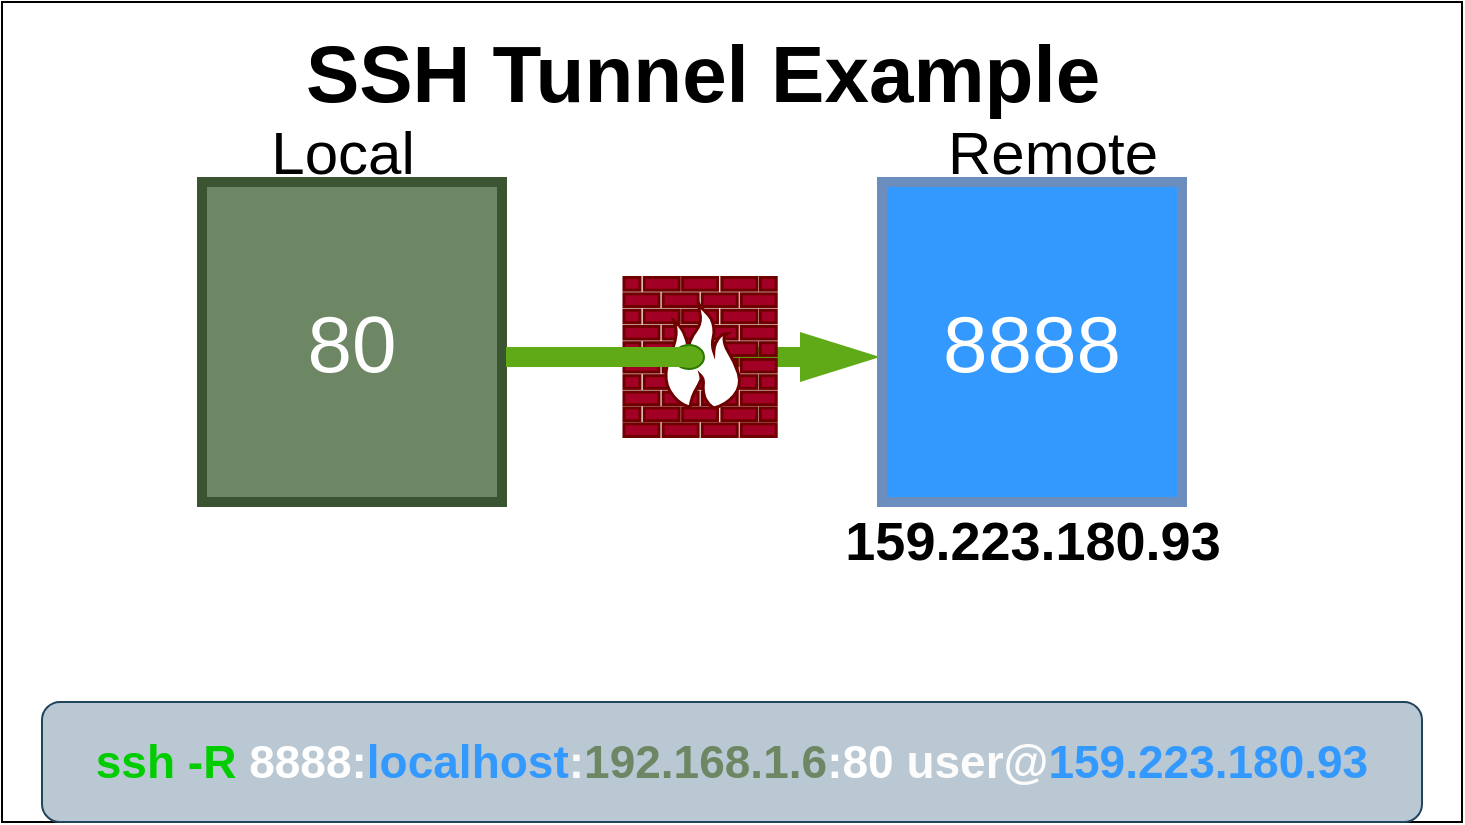 <mxfile>
    <diagram id="R40UBbsVWRwJJyZEYB1N" name="Page-1">
        <mxGraphModel dx="1377" dy="825" grid="1" gridSize="10" guides="1" tooltips="1" connect="1" arrows="1" fold="1" page="1" pageScale="1" pageWidth="850" pageHeight="1100" math="0" shadow="0">
            <root>
                <mxCell id="0"/>
                <mxCell id="1" parent="0"/>
                <mxCell id="20" value="" style="whiteSpace=wrap;html=1;fontSize=40;strokeWidth=1;glass=0;rounded=0;" parent="1" vertex="1">
                    <mxGeometry x="70" y="180" width="730" height="410" as="geometry"/>
                </mxCell>
                <mxCell id="2" value="&lt;font style=&quot;font-size: 40px&quot;&gt;&lt;b&gt;SSH Tunnel Example&lt;/b&gt;&lt;/font&gt;" style="text;html=1;resizable=0;autosize=1;align=center;verticalAlign=middle;points=[];fillColor=none;strokeColor=none;rounded=0;" parent="1" vertex="1">
                    <mxGeometry x="214.5" y="200" width="410" height="30" as="geometry"/>
                </mxCell>
                <mxCell id="21" value="&lt;b style=&quot;font-size: 23px&quot;&gt;&lt;font style=&quot;font-size: 23px&quot;&gt;&lt;font style=&quot;font-size: 23px&quot; color=&quot;#00cc00&quot;&gt;ssh -R&lt;/font&gt;&amp;nbsp;&lt;/font&gt;&lt;/b&gt;&lt;b style=&quot;font-size: 23px&quot;&gt;&lt;font color=&quot;#ffffff&quot;&gt;8888:&lt;/font&gt;&lt;/b&gt;&lt;b style=&quot;font-size: 23px&quot;&gt;&lt;font style=&quot;font-size: 23px&quot;&gt;&lt;font color=&quot;#3399ff&quot;&gt;localhost&lt;/font&gt;&lt;/font&gt;&lt;/b&gt;&lt;b style=&quot;font-size: 23px&quot;&gt;&lt;font color=&quot;#fafafa&quot;&gt;:&lt;/font&gt;&lt;/b&gt;&lt;b style=&quot;font-size: 23px&quot;&gt;&lt;font color=&quot;#6d8764&quot;&gt;192.168.1.6&lt;/font&gt;&lt;/b&gt;&lt;b style=&quot;font-size: 23px&quot;&gt;&lt;font style=&quot;font-size: 23px&quot;&gt;&lt;font color=&quot;#ffffff&quot;&gt;:80&lt;/font&gt; &lt;font color=&quot;#fcfcfc&quot;&gt;user@&lt;/font&gt;&lt;font color=&quot;#3399ff&quot;&gt;159.223.180.93&lt;/font&gt;&lt;/font&gt;&lt;/b&gt;" style="whiteSpace=wrap;html=1;fillColor=#bac8d3;strokeColor=#23445d;rounded=1;" parent="1" vertex="1">
                    <mxGeometry x="90" y="530" width="690" height="60" as="geometry"/>
                </mxCell>
                <mxCell id="23" value="&lt;font color=&quot;#000000&quot; style=&quot;font-size: 30px&quot;&gt;Local&lt;/font&gt;" style="text;html=1;resizable=0;autosize=1;align=center;verticalAlign=middle;points=[];fillColor=none;strokeColor=none;rounded=0;fontSize=23;fontColor=#FCFCFC;" parent="1" vertex="1">
                    <mxGeometry x="195" y="235" width="90" height="40" as="geometry"/>
                </mxCell>
                <mxCell id="24" value="&lt;font color=&quot;#000000&quot; style=&quot;font-size: 30px&quot;&gt;Remote&lt;/font&gt;" style="text;html=1;resizable=0;autosize=1;align=center;verticalAlign=middle;points=[];fillColor=none;strokeColor=none;rounded=0;fontSize=23;fontColor=#FCFCFC;" parent="1" vertex="1">
                    <mxGeometry x="535" y="235" width="120" height="40" as="geometry"/>
                </mxCell>
                <mxCell id="25" value="" style="html=1;shadow=0;dashed=0;align=center;verticalAlign=middle;shape=mxgraph.arrows2.arrow;dy=0.6;dx=40;flipH=1;notch=0;fontSize=40;strokeColor=none;strokeWidth=5;fillColor=#60a917;fontColor=#ffffff;rotation=-180;" parent="1" vertex="1">
                    <mxGeometry x="409" y="345" width="100" height="25" as="geometry"/>
                </mxCell>
                <mxCell id="26" value="" style="fontColor=#ffffff;verticalAlign=top;verticalLabelPosition=bottom;labelPosition=center;align=center;html=1;outlineConnect=0;fillColor=#a20025;strokeColor=#6F0000;gradientDirection=north;strokeWidth=2;shape=mxgraph.networks.firewall;fontSize=40;" parent="1" vertex="1">
                    <mxGeometry x="381" y="317.75" width="76.1" height="79.5" as="geometry"/>
                </mxCell>
                <mxCell id="27" value="" style="strokeWidth=1;html=1;shape=mxgraph.flowchart.start_2;whiteSpace=wrap;fontSize=40;fillColor=#60a917;strokeColor=#2D7600;fontColor=#ffffff;" parent="1" vertex="1">
                    <mxGeometry x="406" y="351.5" width="15" height="12" as="geometry"/>
                </mxCell>
                <mxCell id="28" value="&lt;div&gt;&lt;span&gt;80&lt;/span&gt;&lt;/div&gt;" style="whiteSpace=wrap;html=1;fontSize=40;fillColor=#6d8764;fontColor=#ffffff;strokeColor=#3A5431;align=center;strokeWidth=5;" parent="1" vertex="1">
                    <mxGeometry x="170" y="270" width="150" height="160" as="geometry"/>
                </mxCell>
                <mxCell id="29" value="&lt;div&gt;&lt;span&gt;&lt;font color=&quot;#ffffff&quot;&gt;8888&lt;/font&gt;&lt;/span&gt;&lt;/div&gt;" style="whiteSpace=wrap;html=1;fontSize=40;fillColor=#3399FF;strokeColor=#6c8ebf;align=center;strokeWidth=5;" parent="1" vertex="1">
                    <mxGeometry x="510" y="270" width="150" height="160" as="geometry"/>
                </mxCell>
                <mxCell id="30" value="" style="whiteSpace=wrap;html=1;gradientColor=none;fillColor=#60A917;strokeColor=none;" parent="1" vertex="1">
                    <mxGeometry x="322" y="352.5" width="93" height="10" as="geometry"/>
                </mxCell>
                <mxCell id="31" value="&lt;font size=&quot;1&quot;&gt;&lt;b style=&quot;font-size: 27px&quot;&gt;159.223.180.93&lt;/b&gt;&lt;/font&gt;" style="text;html=1;resizable=0;autosize=1;align=center;verticalAlign=middle;points=[];fillColor=none;strokeColor=none;rounded=0;" parent="1" vertex="1">
                    <mxGeometry x="485" y="440" width="200" height="20" as="geometry"/>
                </mxCell>
            </root>
        </mxGraphModel>
    </diagram>
</mxfile>